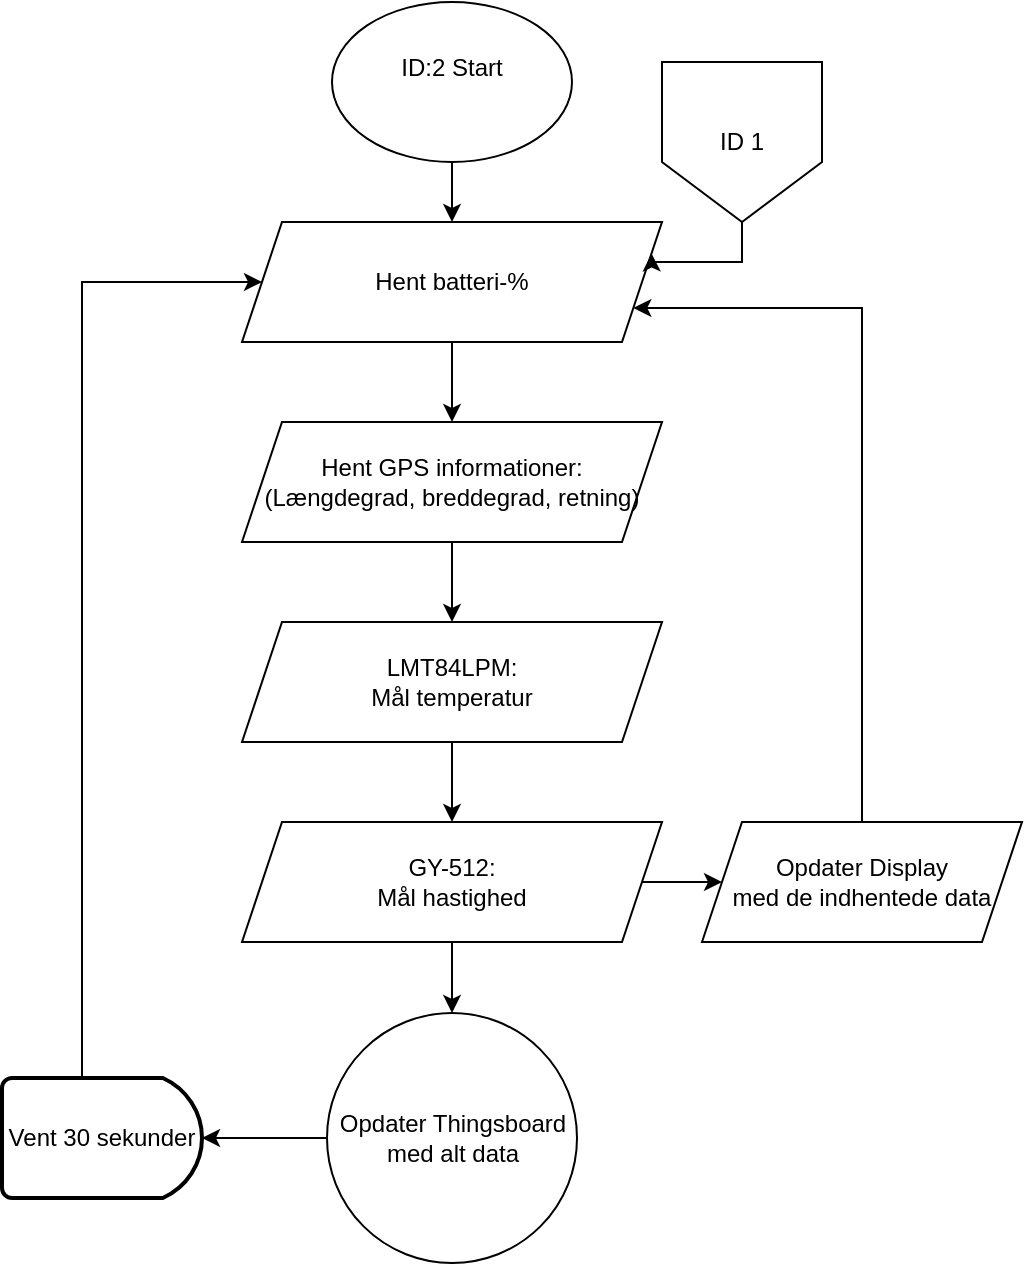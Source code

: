 <mxfile version="24.9.3">
  <diagram id="C5RBs43oDa-KdzZeNtuy" name="Page-1">
    <mxGraphModel dx="1062" dy="1565" grid="1" gridSize="10" guides="1" tooltips="1" connect="1" arrows="1" fold="1" page="1" pageScale="1" pageWidth="827" pageHeight="1169" math="0" shadow="0">
      <root>
        <mxCell id="WIyWlLk6GJQsqaUBKTNV-0" />
        <mxCell id="WIyWlLk6GJQsqaUBKTNV-1" parent="WIyWlLk6GJQsqaUBKTNV-0" />
        <mxCell id="b5z2Wnowq-uhxzEn1UQt-35" value="" style="edgeStyle=orthogonalEdgeStyle;rounded=0;orthogonalLoop=1;jettySize=auto;html=1;" parent="WIyWlLk6GJQsqaUBKTNV-1" source="b5z2Wnowq-uhxzEn1UQt-0" target="b5z2Wnowq-uhxzEn1UQt-2" edge="1">
          <mxGeometry relative="1" as="geometry" />
        </mxCell>
        <mxCell id="b5z2Wnowq-uhxzEn1UQt-0" value="ID:2 Start&lt;div&gt;&lt;br&gt;&lt;/div&gt;" style="ellipse;whiteSpace=wrap;html=1;" parent="WIyWlLk6GJQsqaUBKTNV-1" vertex="1">
          <mxGeometry x="335" y="130" width="120" height="80" as="geometry" />
        </mxCell>
        <mxCell id="b5z2Wnowq-uhxzEn1UQt-2" value="Hent batteri-%" style="shape=parallelogram;perimeter=parallelogramPerimeter;whiteSpace=wrap;html=1;fixedSize=1;rounded=0;" parent="WIyWlLk6GJQsqaUBKTNV-1" vertex="1">
          <mxGeometry x="290" y="240" width="210" height="60" as="geometry" />
        </mxCell>
        <mxCell id="4MpdFvmbFCzReFdFvpwz-11" value="" style="edgeStyle=orthogonalEdgeStyle;rounded=0;orthogonalLoop=1;jettySize=auto;html=1;" edge="1" parent="WIyWlLk6GJQsqaUBKTNV-1" source="b5z2Wnowq-uhxzEn1UQt-44" target="4MpdFvmbFCzReFdFvpwz-9">
          <mxGeometry relative="1" as="geometry" />
        </mxCell>
        <mxCell id="b5z2Wnowq-uhxzEn1UQt-44" value="Opdater Thingsboard med alt data" style="ellipse;whiteSpace=wrap;html=1;aspect=fixed;" parent="WIyWlLk6GJQsqaUBKTNV-1" vertex="1">
          <mxGeometry x="332.5" y="635.5" width="125" height="125" as="geometry" />
        </mxCell>
        <mxCell id="b5z2Wnowq-uhxzEn1UQt-61" style="edgeStyle=orthogonalEdgeStyle;rounded=0;orthogonalLoop=1;jettySize=auto;html=1;entryX=0;entryY=0.5;entryDx=0;entryDy=0;exitX=0.4;exitY=0;exitDx=0;exitDy=0;exitPerimeter=0;" parent="WIyWlLk6GJQsqaUBKTNV-1" source="4MpdFvmbFCzReFdFvpwz-9" target="b5z2Wnowq-uhxzEn1UQt-2" edge="1">
          <mxGeometry relative="1" as="geometry">
            <Array as="points">
              <mxPoint x="210" y="270" />
            </Array>
            <mxPoint x="190" y="580.5" as="sourcePoint" />
          </mxGeometry>
        </mxCell>
        <mxCell id="4MpdFvmbFCzReFdFvpwz-7" value="" style="edgeStyle=orthogonalEdgeStyle;rounded=0;orthogonalLoop=1;jettySize=auto;html=1;" edge="1" parent="WIyWlLk6GJQsqaUBKTNV-1" source="b5z2Wnowq-uhxzEn1UQt-58" target="4MpdFvmbFCzReFdFvpwz-6">
          <mxGeometry relative="1" as="geometry" />
        </mxCell>
        <mxCell id="b5z2Wnowq-uhxzEn1UQt-58" value="&lt;div&gt;LMT84LPM:&lt;/div&gt;&lt;div&gt;Mål temperatur&lt;br&gt;&lt;/div&gt;" style="shape=parallelogram;perimeter=parallelogramPerimeter;whiteSpace=wrap;html=1;fixedSize=1;rounded=0;" parent="WIyWlLk6GJQsqaUBKTNV-1" vertex="1">
          <mxGeometry x="290" y="440" width="210" height="60" as="geometry" />
        </mxCell>
        <mxCell id="4MpdFvmbFCzReFdFvpwz-12" style="edgeStyle=orthogonalEdgeStyle;rounded=0;orthogonalLoop=1;jettySize=auto;html=1;exitX=0.5;exitY=1;exitDx=0;exitDy=0;entryX=1;entryY=0.25;entryDx=0;entryDy=0;" edge="1" parent="WIyWlLk6GJQsqaUBKTNV-1" source="4MpdFvmbFCzReFdFvpwz-0" target="b5z2Wnowq-uhxzEn1UQt-2">
          <mxGeometry relative="1" as="geometry" />
        </mxCell>
        <mxCell id="4MpdFvmbFCzReFdFvpwz-0" value="ID 1" style="shape=offPageConnector;whiteSpace=wrap;html=1;" vertex="1" parent="WIyWlLk6GJQsqaUBKTNV-1">
          <mxGeometry x="500" y="160" width="80" height="80" as="geometry" />
        </mxCell>
        <mxCell id="4MpdFvmbFCzReFdFvpwz-5" value="" style="edgeStyle=orthogonalEdgeStyle;rounded=0;orthogonalLoop=1;jettySize=auto;html=1;" edge="1" parent="WIyWlLk6GJQsqaUBKTNV-1" source="4MpdFvmbFCzReFdFvpwz-3" target="b5z2Wnowq-uhxzEn1UQt-58">
          <mxGeometry relative="1" as="geometry" />
        </mxCell>
        <mxCell id="4MpdFvmbFCzReFdFvpwz-3" value="Hent GPS informationer:&lt;br&gt;(Længdegrad, breddegrad, retning)" style="shape=parallelogram;perimeter=parallelogramPerimeter;whiteSpace=wrap;html=1;fixedSize=1;" vertex="1" parent="WIyWlLk6GJQsqaUBKTNV-1">
          <mxGeometry x="290" y="340" width="210" height="60" as="geometry" />
        </mxCell>
        <mxCell id="4MpdFvmbFCzReFdFvpwz-8" value="" style="edgeStyle=orthogonalEdgeStyle;rounded=0;orthogonalLoop=1;jettySize=auto;html=1;" edge="1" parent="WIyWlLk6GJQsqaUBKTNV-1" source="4MpdFvmbFCzReFdFvpwz-6" target="b5z2Wnowq-uhxzEn1UQt-44">
          <mxGeometry relative="1" as="geometry" />
        </mxCell>
        <mxCell id="4MpdFvmbFCzReFdFvpwz-14" style="edgeStyle=orthogonalEdgeStyle;rounded=0;orthogonalLoop=1;jettySize=auto;html=1;exitX=1;exitY=0.5;exitDx=0;exitDy=0;entryX=0;entryY=0.5;entryDx=0;entryDy=0;" edge="1" parent="WIyWlLk6GJQsqaUBKTNV-1" source="4MpdFvmbFCzReFdFvpwz-6" target="4MpdFvmbFCzReFdFvpwz-13">
          <mxGeometry relative="1" as="geometry" />
        </mxCell>
        <mxCell id="4MpdFvmbFCzReFdFvpwz-6" value="GY-512:&lt;br&gt;Mål hastighed" style="shape=parallelogram;perimeter=parallelogramPerimeter;whiteSpace=wrap;html=1;fixedSize=1;rounded=0;" vertex="1" parent="WIyWlLk6GJQsqaUBKTNV-1">
          <mxGeometry x="290" y="540" width="210" height="60" as="geometry" />
        </mxCell>
        <mxCell id="4MpdFvmbFCzReFdFvpwz-9" value="Vent 30 sekunder" style="strokeWidth=2;html=1;shape=mxgraph.flowchart.delay;whiteSpace=wrap;" vertex="1" parent="WIyWlLk6GJQsqaUBKTNV-1">
          <mxGeometry x="170" y="668" width="100" height="60" as="geometry" />
        </mxCell>
        <mxCell id="4MpdFvmbFCzReFdFvpwz-15" style="edgeStyle=orthogonalEdgeStyle;rounded=0;orthogonalLoop=1;jettySize=auto;html=1;exitX=0.5;exitY=0;exitDx=0;exitDy=0;entryX=1;entryY=0.75;entryDx=0;entryDy=0;" edge="1" parent="WIyWlLk6GJQsqaUBKTNV-1" source="4MpdFvmbFCzReFdFvpwz-13" target="b5z2Wnowq-uhxzEn1UQt-2">
          <mxGeometry relative="1" as="geometry">
            <Array as="points">
              <mxPoint x="600" y="283" />
            </Array>
          </mxGeometry>
        </mxCell>
        <mxCell id="4MpdFvmbFCzReFdFvpwz-13" value="&lt;div&gt;Opdater Display&lt;/div&gt;&lt;div&gt;med de indhentede data&lt;br&gt;&lt;/div&gt;" style="shape=parallelogram;perimeter=parallelogramPerimeter;whiteSpace=wrap;html=1;fixedSize=1;" vertex="1" parent="WIyWlLk6GJQsqaUBKTNV-1">
          <mxGeometry x="520" y="540" width="160" height="60" as="geometry" />
        </mxCell>
        <mxCell id="4MpdFvmbFCzReFdFvpwz-4" value="" style="edgeStyle=orthogonalEdgeStyle;rounded=0;orthogonalLoop=1;jettySize=auto;html=1;" edge="1" parent="WIyWlLk6GJQsqaUBKTNV-1" source="b5z2Wnowq-uhxzEn1UQt-2" target="4MpdFvmbFCzReFdFvpwz-3">
          <mxGeometry relative="1" as="geometry" />
        </mxCell>
      </root>
    </mxGraphModel>
  </diagram>
</mxfile>
